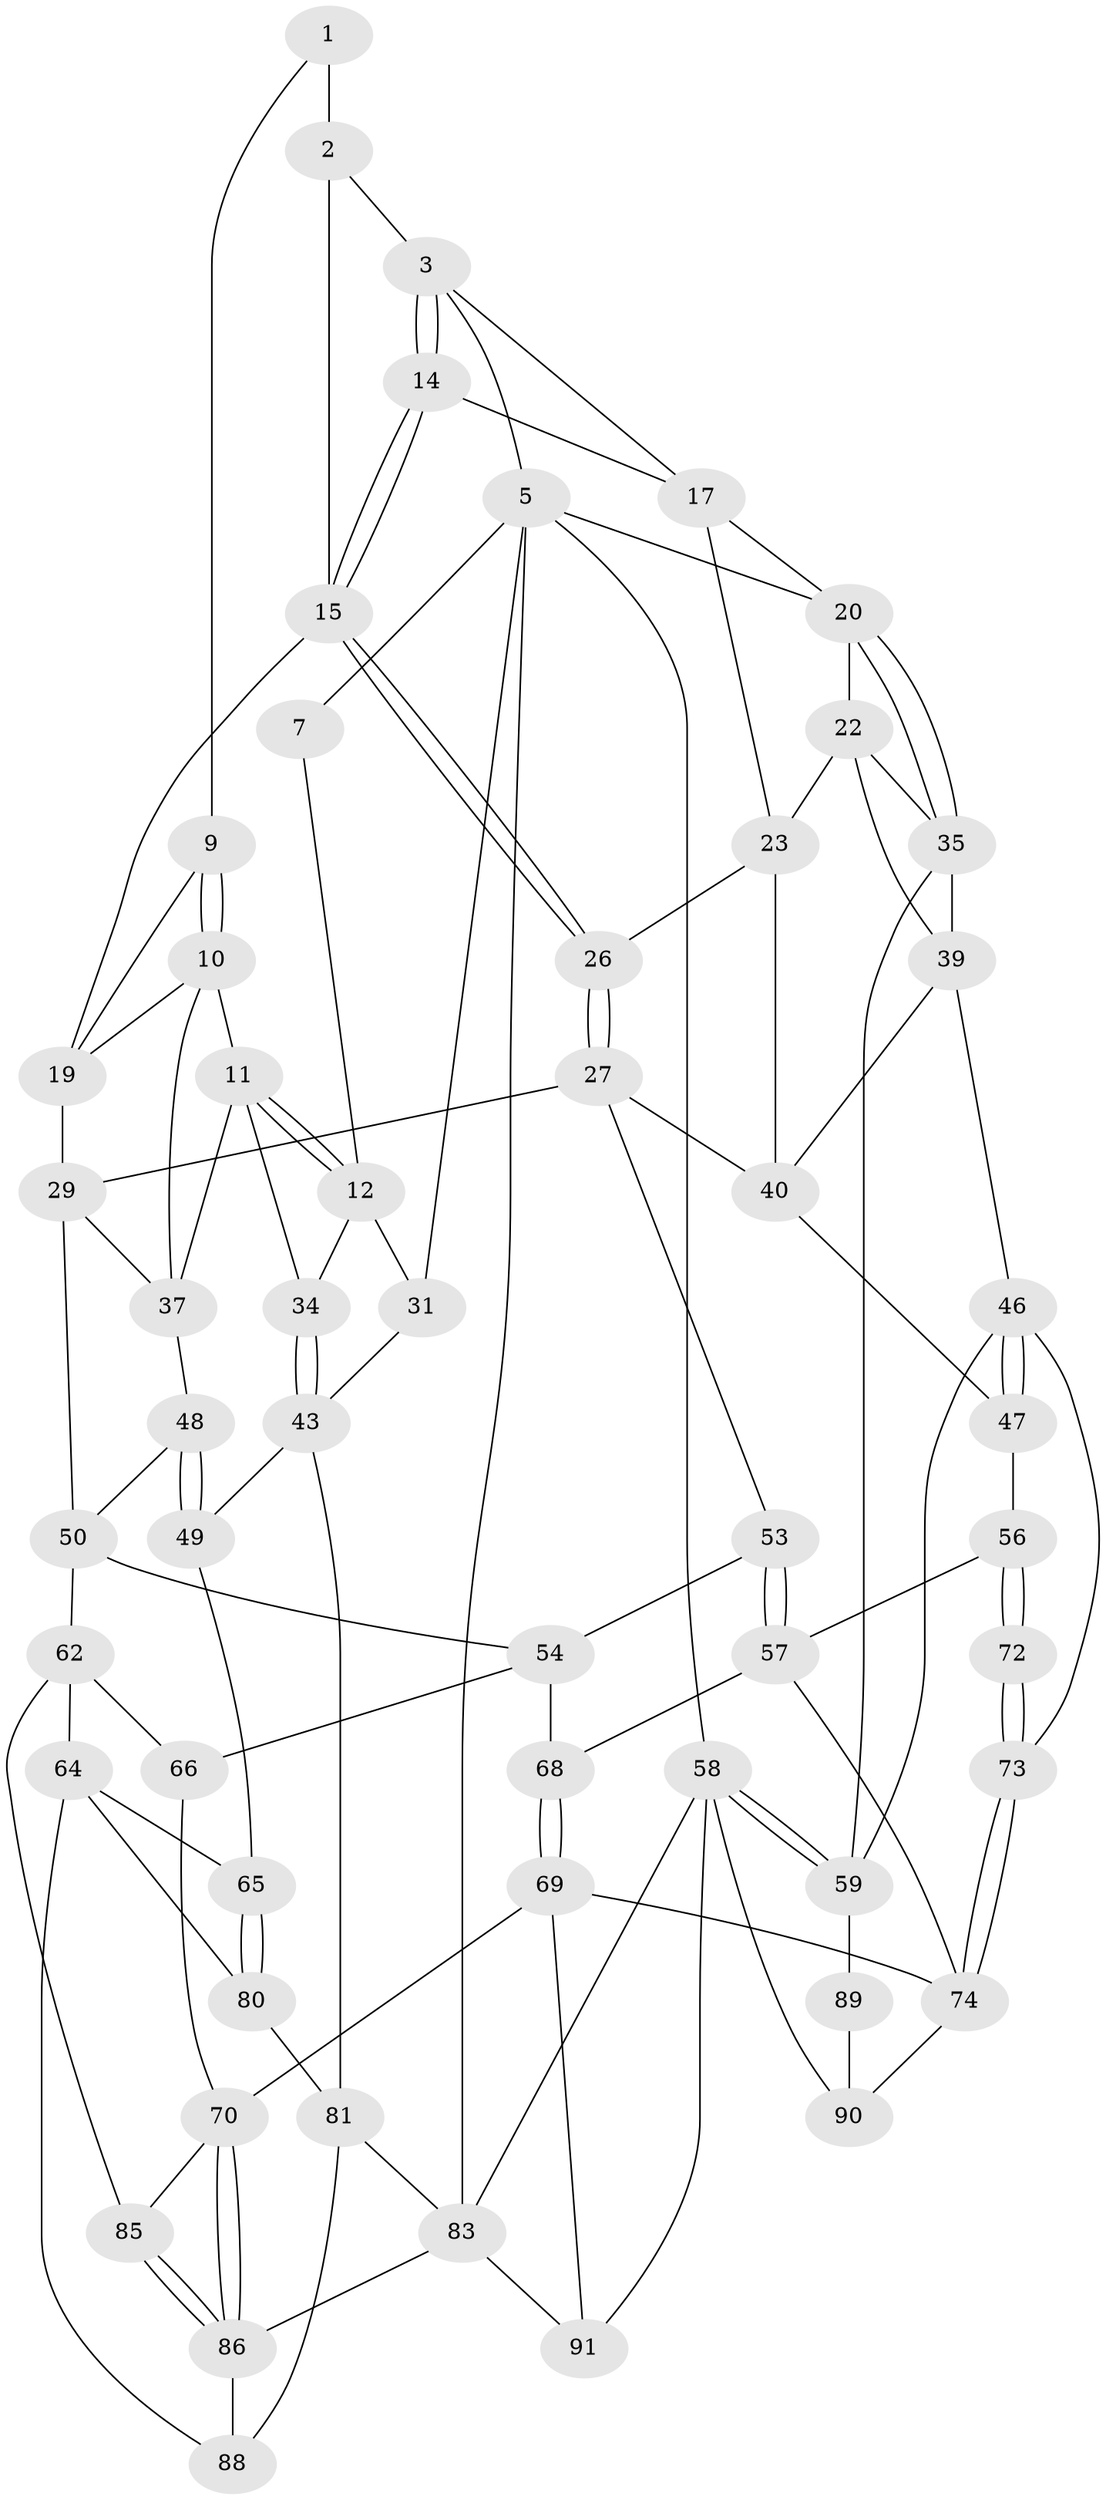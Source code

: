 // Generated by graph-tools (version 1.1) at 2025/24/03/03/25 07:24:37]
// undirected, 56 vertices, 119 edges
graph export_dot {
graph [start="1"]
  node [color=gray90,style=filled];
  1 [pos="+0.36078959818112405+0",super="+8"];
  2 [pos="+0.7107590741084778+0",super="+13"];
  3 [pos="+0.8617576374362746+0",super="+4"];
  5 [pos="+1+0",super="+6"];
  7 [pos="+0.2822391092725888+0"];
  9 [pos="+0.35009579188852635+0.13420429693667377"];
  10 [pos="+0.30740084881718815+0.24328000277202771",super="+25"];
  11 [pos="+0.25372779478148777+0.2370751245176197",super="+33"];
  12 [pos="+0.11940974331390865+0.2094608758481969",super="+32"];
  14 [pos="+0.7310101695283783+0.2251273526746817"];
  15 [pos="+0.7097265665418557+0.2378904494263089",super="+16"];
  17 [pos="+0.8604978557223677+0.21280224436744413",super="+18"];
  19 [pos="+0.5835295587329693+0.19567430450850287",super="+24"];
  20 [pos="+1+0",super="+21"];
  22 [pos="+0.9370513186627788+0.3302237653685322",super="+36"];
  23 [pos="+0.8871044666851997+0.3364012385882995",super="+30"];
  26 [pos="+0.7132046628967643+0.3423164141376552"];
  27 [pos="+0.6086521077292433+0.47545566569927533",super="+28"];
  29 [pos="+0.555844970657796+0.48054554935400745",super="+41"];
  31 [pos="+0+0.08621770118227577"];
  34 [pos="+0.10753537856668528+0.4822988816229422"];
  35 [pos="+1+0.4814476817489145",super="+60"];
  37 [pos="+0.3702287736850934+0.4370791593534758",super="+38"];
  39 [pos="+0.9629480580882729+0.49017623921761055",super="+45"];
  40 [pos="+0.8619395650777402+0.48039976180589467",super="+42"];
  43 [pos="+0.0654053719563072+0.5006193409452526",super="+44"];
  46 [pos="+0.8719787108693915+0.6704383762162134",super="+76"];
  47 [pos="+0.8057089096251246+0.6098562928757701"];
  48 [pos="+0.19651437224110432+0.5096119993919502",super="+52"];
  49 [pos="+0.16284658195760107+0.7107792593848727",super="+61"];
  50 [pos="+0.3768544474761715+0.5862556212627569",super="+51"];
  53 [pos="+0.5787669299904202+0.5612000333786251"];
  54 [pos="+0.5457100461880371+0.6481099676103804",super="+55"];
  56 [pos="+0.711565157237487+0.6784478086048468"];
  57 [pos="+0.705576975353722+0.6780058561041495",super="+67"];
  58 [pos="+1+1",super="+94"];
  59 [pos="+1+0.8457601927893218",super="+78"];
  62 [pos="+0.2666730822651808+0.6612830668651248",super="+63"];
  64 [pos="+0.18750284437055395+0.770808263905328",super="+84"];
  65 [pos="+0.15284774992316674+0.7415162560237439"];
  66 [pos="+0.41469530148294226+0.7353894472106707"];
  68 [pos="+0.5628206826676173+0.6753278439777222"];
  69 [pos="+0.5523011583343883+0.8333485127617818",super="+79"];
  70 [pos="+0.5309434352273528+0.8252743199770756",super="+71"];
  72 [pos="+0.7281912816248451+0.7163995760841876"];
  73 [pos="+0.6725329847906376+0.8487874681593316",super="+77"];
  74 [pos="+0.6566647859295525+0.863388361366844",super="+75"];
  80 [pos="+0.06153163797557891+0.755916095100618"];
  81 [pos="+0+0.7625206379488462",super="+82"];
  83 [pos="+0+1",super="+92"];
  85 [pos="+0.3359959808581715+0.8145578588012172"];
  86 [pos="+0.32859982369138985+0.9834909895455051",super="+87"];
  88 [pos="+0.1726465132258267+0.9456215807214726"];
  89 [pos="+0.8427915171300124+0.9001205613428154"];
  90 [pos="+0.6727373533949046+0.8727657193271158",super="+93"];
  91 [pos="+0.5021022259058483+1"];
  1 -- 2 [weight=2];
  1 -- 9;
  2 -- 3;
  2 -- 15;
  3 -- 14;
  3 -- 14;
  3 -- 17;
  3 -- 5;
  5 -- 20;
  5 -- 58;
  5 -- 83;
  5 -- 7;
  5 -- 31;
  7 -- 12;
  9 -- 10;
  9 -- 10;
  9 -- 19;
  10 -- 11;
  10 -- 37;
  10 -- 19;
  11 -- 12;
  11 -- 12;
  11 -- 34;
  11 -- 37;
  12 -- 34;
  12 -- 31;
  14 -- 15;
  14 -- 15;
  14 -- 17;
  15 -- 26;
  15 -- 26;
  15 -- 19;
  17 -- 20;
  17 -- 23;
  19 -- 29;
  20 -- 35;
  20 -- 35;
  20 -- 22;
  22 -- 23;
  22 -- 35;
  22 -- 39;
  23 -- 40;
  23 -- 26;
  26 -- 27;
  26 -- 27;
  27 -- 40;
  27 -- 29;
  27 -- 53;
  29 -- 50;
  29 -- 37;
  31 -- 43;
  34 -- 43;
  34 -- 43;
  35 -- 59;
  35 -- 39;
  37 -- 48;
  39 -- 40;
  39 -- 46;
  40 -- 47;
  43 -- 49;
  43 -- 81;
  46 -- 47;
  46 -- 47;
  46 -- 59;
  46 -- 73;
  47 -- 56;
  48 -- 49 [weight=2];
  48 -- 49;
  48 -- 50;
  49 -- 65;
  50 -- 54;
  50 -- 62;
  53 -- 54;
  53 -- 57;
  53 -- 57;
  54 -- 68;
  54 -- 66;
  56 -- 57;
  56 -- 72;
  56 -- 72;
  57 -- 74;
  57 -- 68;
  58 -- 59;
  58 -- 59;
  58 -- 83;
  58 -- 91;
  58 -- 90;
  59 -- 89;
  62 -- 66;
  62 -- 64;
  62 -- 85;
  64 -- 65;
  64 -- 88;
  64 -- 80;
  65 -- 80;
  65 -- 80;
  66 -- 70;
  68 -- 69;
  68 -- 69;
  69 -- 70;
  69 -- 74;
  69 -- 91;
  70 -- 86;
  70 -- 86;
  70 -- 85;
  72 -- 73 [weight=2];
  72 -- 73;
  73 -- 74;
  73 -- 74;
  74 -- 90;
  80 -- 81;
  81 -- 88;
  81 -- 83;
  83 -- 91;
  83 -- 86;
  85 -- 86;
  85 -- 86;
  86 -- 88;
  89 -- 90 [weight=2];
}
